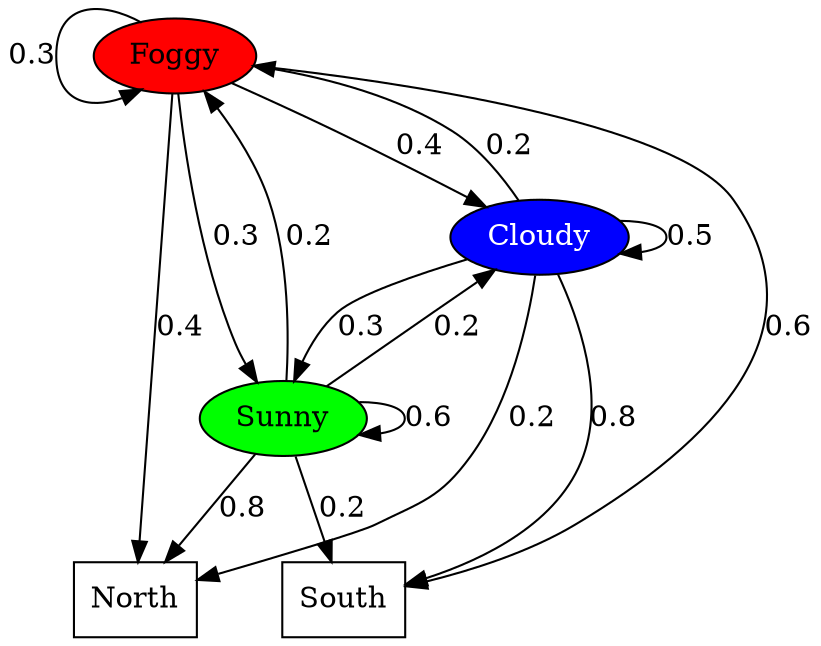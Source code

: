 // Attack HM: dot -T pdf .\hmmGraph.dot -o test.pdf

digraph {

    edge [weight=0.5]

            //B [label=Start]


            F [label=Foggy, style=filled, fillcolor=red]
            C [label=Cloudy, style=filled, fillcolor=blue, fontcolor=white]
            S [label=Sunny, style=filled, fillcolor=green]


rank = same   {
                N [label=North, shape=rectangle]
                Q [label=South, shape=rectangle]
             }


    // Start
  //  B -> F [label = "0.7"]
  //  B -> C
  //  B -> S

	// Fog
	F -> C [label = "0.4"];
	F -> S [label = "0.3"];
	F:nw -> F:sw [label = "0.3"];
	F -> N [label = "0.4"];
	F -> Q [label = "0.6"];

	// Cloud
	C -> C [label = "0.5"];
	C -> S [label = "0.3"];
	C -> F [label = "0.2"];
	C -> N [label = "0.2"];
	C -> Q [label = "0.8"];

	// Sun
	S -> C [label = "0.2"];
	S -> S [label = "0.6"];
	S -> F [label = "0.2"];
	S -> N [label = "0.8"];
	S -> Q [label = "0.2"];

}
